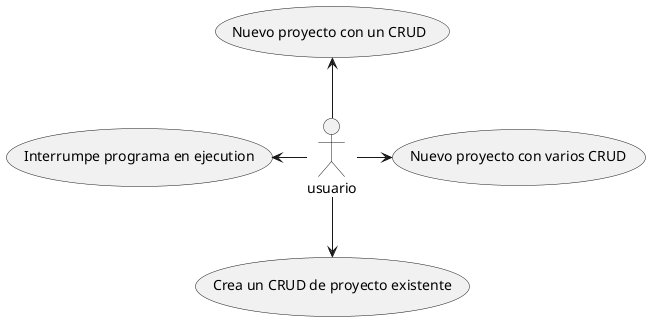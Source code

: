 @startuml use_cases

:usuario: as user
(Nuevo proyecto con un CRUD) as new_1
(Nuevo proyecto con varios CRUD) as new_2
(Crea un CRUD de proyecto existente) as update_1
(Interrumpe programa en ejecution) as interrupt_1

user -up-> new_1
user -right-> new_2
user -down-> update_1
user -left-> interrupt_1

@enduml
